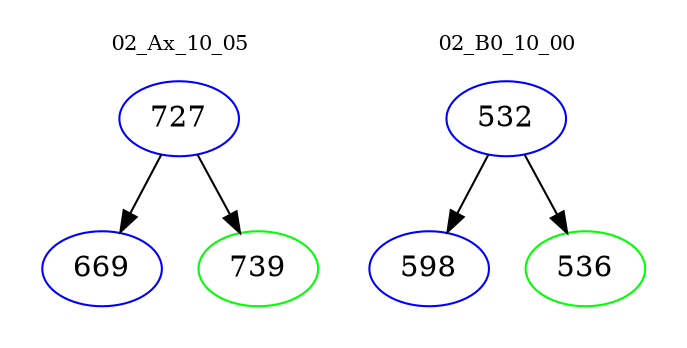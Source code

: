 digraph{
subgraph cluster_0 {
color = white
label = "02_Ax_10_05";
fontsize=10;
T0_727 [label="727", color="blue"]
T0_727 -> T0_669 [color="black"]
T0_669 [label="669", color="blue"]
T0_727 -> T0_739 [color="black"]
T0_739 [label="739", color="green"]
}
subgraph cluster_1 {
color = white
label = "02_B0_10_00";
fontsize=10;
T1_532 [label="532", color="blue"]
T1_532 -> T1_598 [color="black"]
T1_598 [label="598", color="blue"]
T1_532 -> T1_536 [color="black"]
T1_536 [label="536", color="green"]
}
}
